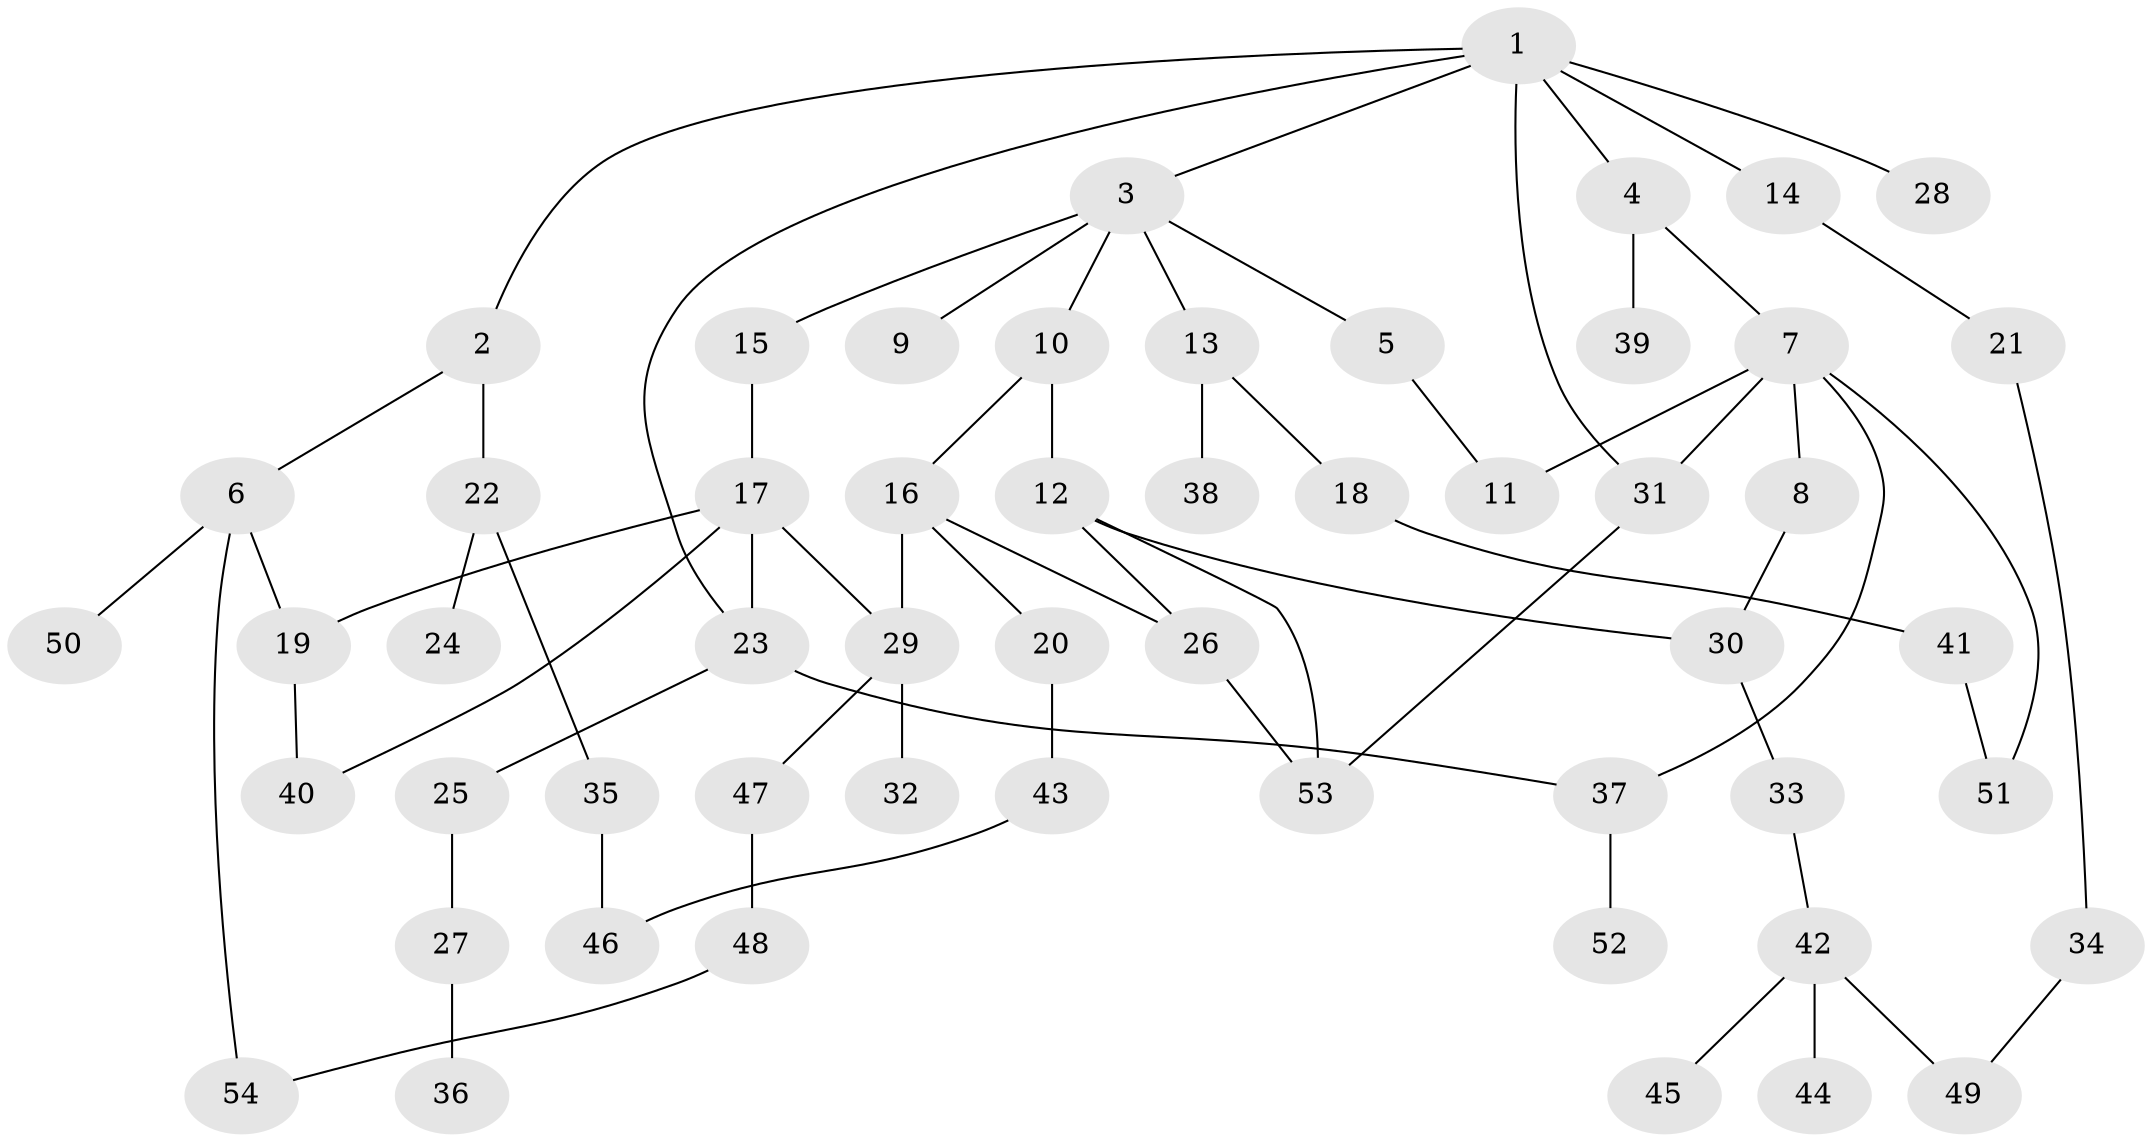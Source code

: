 // Generated by graph-tools (version 1.1) at 2025/01/03/09/25 03:01:01]
// undirected, 54 vertices, 68 edges
graph export_dot {
graph [start="1"]
  node [color=gray90,style=filled];
  1;
  2;
  3;
  4;
  5;
  6;
  7;
  8;
  9;
  10;
  11;
  12;
  13;
  14;
  15;
  16;
  17;
  18;
  19;
  20;
  21;
  22;
  23;
  24;
  25;
  26;
  27;
  28;
  29;
  30;
  31;
  32;
  33;
  34;
  35;
  36;
  37;
  38;
  39;
  40;
  41;
  42;
  43;
  44;
  45;
  46;
  47;
  48;
  49;
  50;
  51;
  52;
  53;
  54;
  1 -- 2;
  1 -- 3;
  1 -- 4;
  1 -- 14;
  1 -- 28;
  1 -- 31;
  1 -- 23;
  2 -- 6;
  2 -- 22;
  3 -- 5;
  3 -- 9;
  3 -- 10;
  3 -- 13;
  3 -- 15;
  4 -- 7;
  4 -- 39;
  5 -- 11;
  6 -- 50;
  6 -- 19;
  6 -- 54;
  7 -- 8;
  7 -- 31;
  7 -- 51;
  7 -- 37;
  7 -- 11;
  8 -- 30;
  10 -- 12;
  10 -- 16;
  12 -- 26;
  12 -- 53;
  12 -- 30;
  13 -- 18;
  13 -- 38;
  14 -- 21;
  15 -- 17;
  16 -- 20;
  16 -- 29;
  16 -- 26;
  17 -- 19;
  17 -- 23;
  17 -- 40;
  17 -- 29;
  18 -- 41;
  19 -- 40;
  20 -- 43;
  21 -- 34;
  22 -- 24;
  22 -- 35;
  23 -- 25;
  23 -- 37;
  25 -- 27;
  26 -- 53;
  27 -- 36;
  29 -- 32;
  29 -- 47;
  30 -- 33;
  31 -- 53;
  33 -- 42;
  34 -- 49;
  35 -- 46;
  37 -- 52;
  41 -- 51;
  42 -- 44;
  42 -- 45;
  42 -- 49;
  43 -- 46;
  47 -- 48;
  48 -- 54;
}
